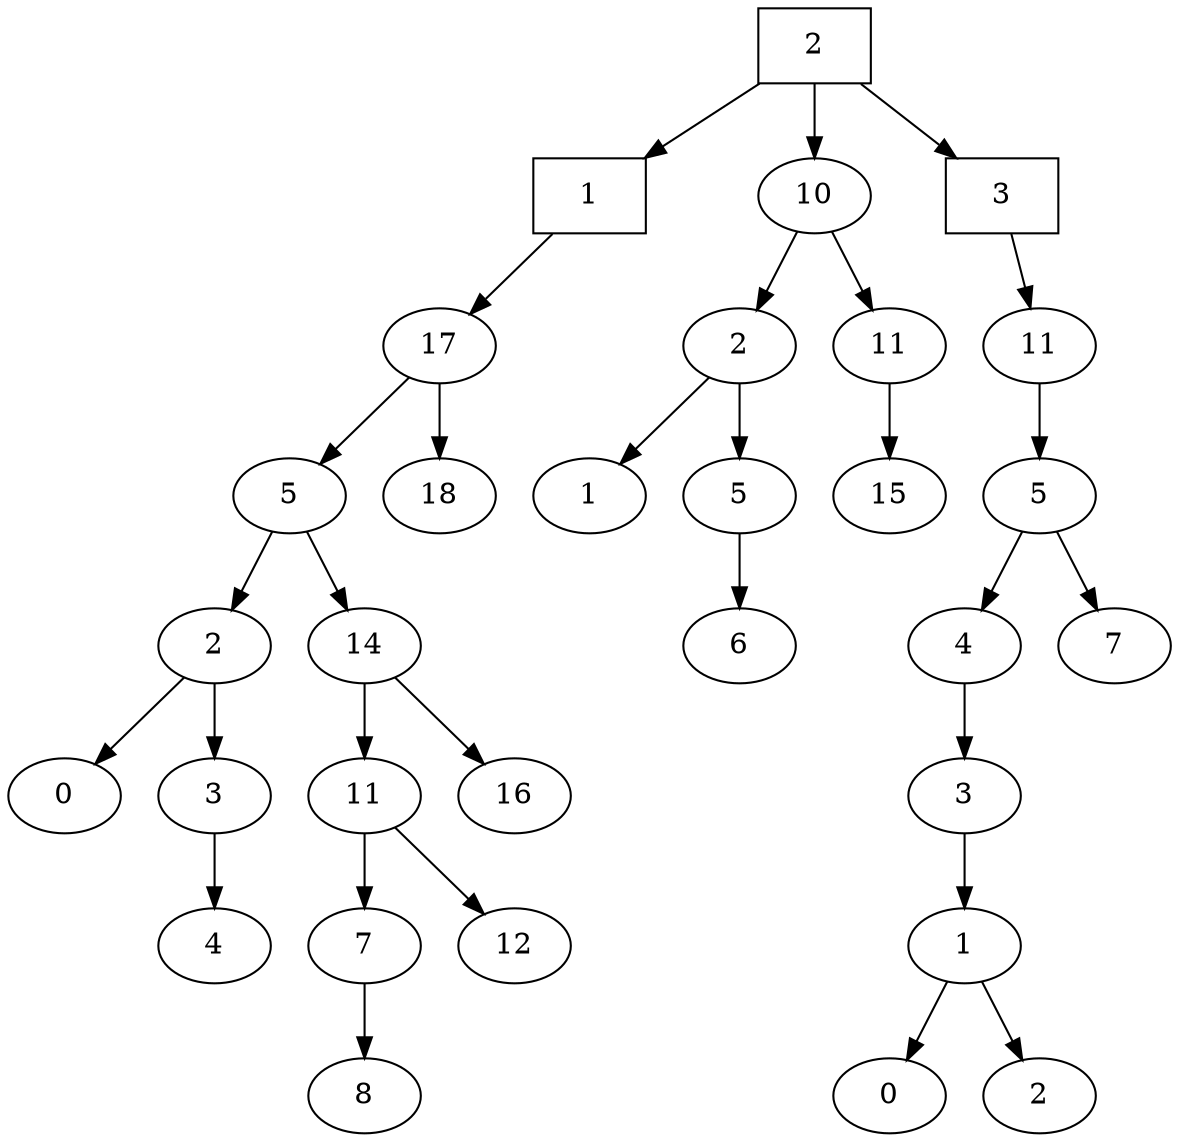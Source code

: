 digraph G{
Nodo915349526[label="2"  shape=box];
Nodo1280851663[label="1"  shape=box];
Nodo1764696127[label="17" shape=ellipse];
Nodo1223867739[label="5" shape=ellipse];
Nodo129153987[label="2" shape=ellipse];
Nodo168907708[label="0" shape=ellipse];
Nodo129153987 -> Nodo168907708;
Nodo447718425[label="3" shape=ellipse];
Nodo1206569586[label="4" shape=ellipse];
Nodo447718425 -> Nodo1206569586;
Nodo129153987 -> Nodo447718425;
Nodo1223867739 -> Nodo129153987;
Nodo1427381743[label="14" shape=ellipse];
Nodo1427646530[label="11" shape=ellipse];
Nodo846254484[label="7" shape=ellipse];
Nodo592983282[label="8" shape=ellipse];
Nodo846254484 -> Nodo592983282;
Nodo1427646530 -> Nodo846254484;
Nodo1448525331[label="12" shape=ellipse];
Nodo1427646530 -> Nodo1448525331;
Nodo1427381743 -> Nodo1427646530;
Nodo1108924067[label="16" shape=ellipse];
Nodo1427381743 -> Nodo1108924067;
Nodo1223867739 -> Nodo1427381743;
Nodo1764696127 -> Nodo1223867739;
Nodo1984975621[label="18" shape=ellipse];
Nodo1764696127 -> Nodo1984975621;
Nodo1280851663 -> Nodo1764696127;
Nodo915349526 -> Nodo1280851663;
Nodo348984985[label="10" shape=ellipse];
Nodo2005435445[label="2" shape=ellipse];
Nodo1939990953[label="1" shape=ellipse];
Nodo2005435445 -> Nodo1939990953;
Nodo119358627[label="5" shape=ellipse];
Nodo2073621255[label="6" shape=ellipse];
Nodo119358627 -> Nodo2073621255;
Nodo2005435445 -> Nodo119358627;
Nodo348984985 -> Nodo2005435445;
Nodo1208121709[label="11" shape=ellipse];
Nodo873610597[label="15" shape=ellipse];
Nodo1208121709 -> Nodo873610597;
Nodo348984985 -> Nodo1208121709;
Nodo915349526 -> Nodo348984985;
Nodo1497845528[label="3"  shape=box];
Nodo1710989308[label="11" shape=ellipse];
Nodo1047087935[label="5" shape=ellipse];
Nodo464887938[label="4" shape=ellipse];
Nodo2020152163[label="3" shape=ellipse];
Nodo1104443373[label="1" shape=ellipse];
Nodo898694235[label="0" shape=ellipse];
Nodo1104443373 -> Nodo898694235;
Nodo60292059[label="2" shape=ellipse];
Nodo1104443373 -> Nodo60292059;
Nodo2020152163 -> Nodo1104443373;
Nodo464887938 -> Nodo2020152163;
Nodo1047087935 -> Nodo464887938;
Nodo869601985[label="7" shape=ellipse];
Nodo1047087935 -> Nodo869601985;
Nodo1710989308 -> Nodo1047087935;
Nodo1497845528 -> Nodo1710989308;
Nodo915349526 -> Nodo1497845528;
}

